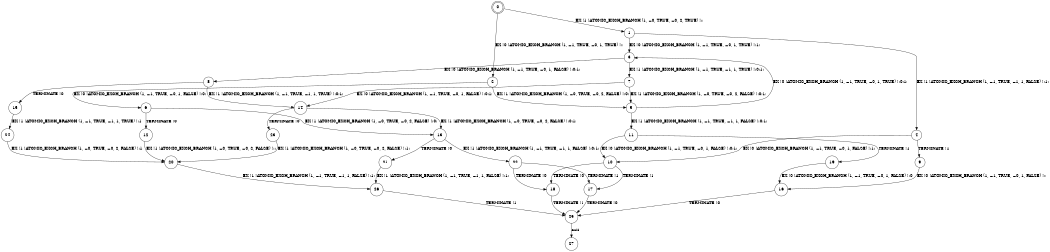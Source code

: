 digraph BCG {
size = "7, 10.5";
center = TRUE;
node [shape = circle];
0 [peripheries = 2];
0 -> 1 [label = "EX !1 !ATOMIC_EXCH_BRANCH (1, +0, TRUE, +0, 2, TRUE) !::"];
0 -> 2 [label = "EX !0 !ATOMIC_EXCH_BRANCH (1, +1, TRUE, +0, 1, TRUE) !::"];
1 -> 3 [label = "EX !0 !ATOMIC_EXCH_BRANCH (1, +1, TRUE, +0, 1, TRUE) !:1:"];
1 -> 4 [label = "EX !1 !ATOMIC_EXCH_BRANCH (1, +1, TRUE, +1, 1, FALSE) !:1:"];
2 -> 5 [label = "EX !1 !ATOMIC_EXCH_BRANCH (1, +0, TRUE, +0, 2, FALSE) !:0:"];
2 -> 6 [label = "EX !0 !ATOMIC_EXCH_BRANCH (1, +1, TRUE, +0, 1, FALSE) !:0:"];
3 -> 7 [label = "EX !1 !ATOMIC_EXCH_BRANCH (1, +1, TRUE, +1, 1, TRUE) !:0:1:"];
3 -> 8 [label = "EX !0 !ATOMIC_EXCH_BRANCH (1, +1, TRUE, +0, 1, FALSE) !:0:1:"];
4 -> 9 [label = "TERMINATE !1"];
4 -> 10 [label = "EX !0 !ATOMIC_EXCH_BRANCH (1, +1, TRUE, +0, 1, FALSE) !:1:"];
5 -> 11 [label = "EX !1 !ATOMIC_EXCH_BRANCH (1, +1, TRUE, +1, 1, FALSE) !:0:1:"];
5 -> 3 [label = "EX !0 !ATOMIC_EXCH_BRANCH (1, +1, TRUE, +0, 1, TRUE) !:0:1:"];
6 -> 12 [label = "TERMINATE !0"];
6 -> 13 [label = "EX !1 !ATOMIC_EXCH_BRANCH (1, +0, TRUE, +0, 2, FALSE) !:0:"];
7 -> 5 [label = "EX !1 !ATOMIC_EXCH_BRANCH (1, +0, TRUE, +0, 2, FALSE) !:0:1:"];
7 -> 14 [label = "EX !0 !ATOMIC_EXCH_BRANCH (1, +1, TRUE, +0, 1, FALSE) !:0:1:"];
8 -> 15 [label = "TERMINATE !0"];
8 -> 14 [label = "EX !1 !ATOMIC_EXCH_BRANCH (1, +1, TRUE, +1, 1, TRUE) !:0:1:"];
9 -> 16 [label = "EX !0 !ATOMIC_EXCH_BRANCH (1, +1, TRUE, +0, 1, FALSE) !::"];
10 -> 17 [label = "TERMINATE !1"];
10 -> 18 [label = "TERMINATE !0"];
11 -> 19 [label = "TERMINATE !1"];
11 -> 10 [label = "EX !0 !ATOMIC_EXCH_BRANCH (1, +1, TRUE, +0, 1, FALSE) !:0:1:"];
12 -> 20 [label = "EX !1 !ATOMIC_EXCH_BRANCH (1, +0, TRUE, +0, 2, FALSE) !::"];
13 -> 21 [label = "TERMINATE !0"];
13 -> 22 [label = "EX !1 !ATOMIC_EXCH_BRANCH (1, +1, TRUE, +1, 1, FALSE) !:0:1:"];
14 -> 23 [label = "TERMINATE !0"];
14 -> 13 [label = "EX !1 !ATOMIC_EXCH_BRANCH (1, +0, TRUE, +0, 2, FALSE) !:0:1:"];
15 -> 24 [label = "EX !1 !ATOMIC_EXCH_BRANCH (1, +1, TRUE, +1, 1, TRUE) !:1:"];
16 -> 25 [label = "TERMINATE !0"];
17 -> 25 [label = "TERMINATE !0"];
18 -> 25 [label = "TERMINATE !1"];
19 -> 16 [label = "EX !0 !ATOMIC_EXCH_BRANCH (1, +1, TRUE, +0, 1, FALSE) !:0:"];
20 -> 26 [label = "EX !1 !ATOMIC_EXCH_BRANCH (1, +1, TRUE, +1, 1, FALSE) !:1:"];
21 -> 26 [label = "EX !1 !ATOMIC_EXCH_BRANCH (1, +1, TRUE, +1, 1, FALSE) !:1:"];
22 -> 17 [label = "TERMINATE !1"];
22 -> 18 [label = "TERMINATE !0"];
23 -> 20 [label = "EX !1 !ATOMIC_EXCH_BRANCH (1, +0, TRUE, +0, 2, FALSE) !:1:"];
24 -> 20 [label = "EX !1 !ATOMIC_EXCH_BRANCH (1, +0, TRUE, +0, 2, FALSE) !:1:"];
25 -> 27 [label = "exit"];
26 -> 25 [label = "TERMINATE !1"];
}
